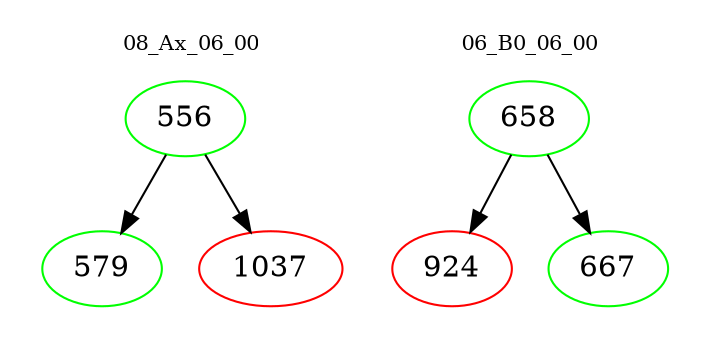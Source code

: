 digraph{
subgraph cluster_0 {
color = white
label = "08_Ax_06_00";
fontsize=10;
T0_556 [label="556", color="green"]
T0_556 -> T0_579 [color="black"]
T0_579 [label="579", color="green"]
T0_556 -> T0_1037 [color="black"]
T0_1037 [label="1037", color="red"]
}
subgraph cluster_1 {
color = white
label = "06_B0_06_00";
fontsize=10;
T1_658 [label="658", color="green"]
T1_658 -> T1_924 [color="black"]
T1_924 [label="924", color="red"]
T1_658 -> T1_667 [color="black"]
T1_667 [label="667", color="green"]
}
}
